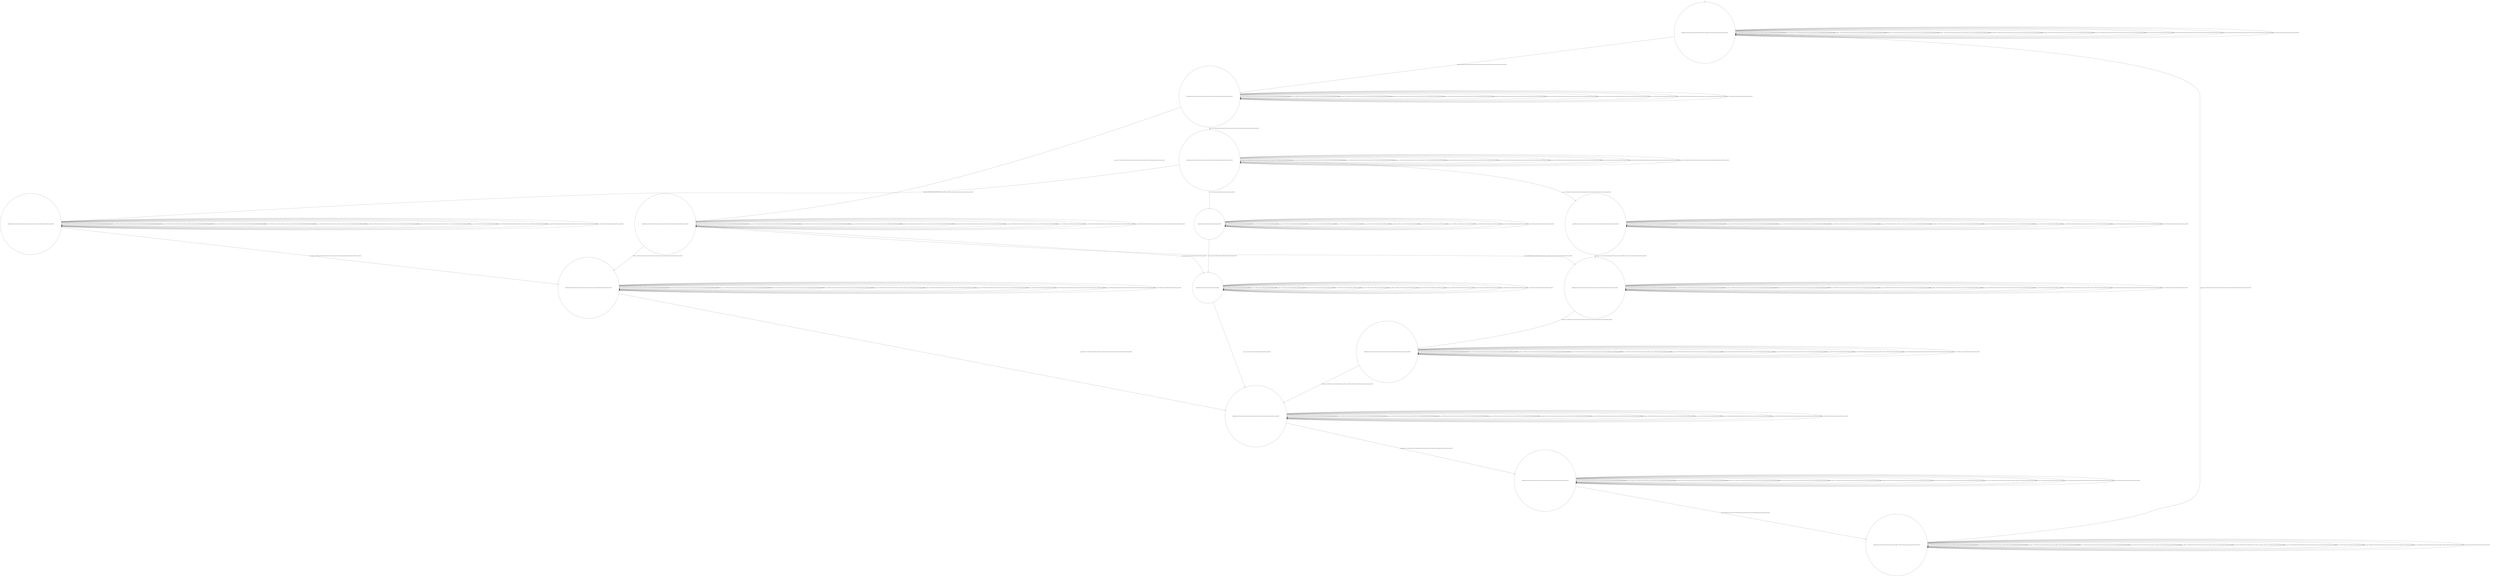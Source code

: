digraph g {
	edge [lblstyle="above, sloped"];
	s0 [shape="circle" label="0@[((DOL and COF and TEA and CAP and TON and not EUR) or (EUR and COF and CAP and TON and not DOL and not TEA))]"];
	s1 [shape="circle" label="1@[((EUR and COF and CAP and TON and not DOL and not TEA) or (DOL and COF and TEA and CAP and TON and not EUR))]"];
	s2 [shape="circle" label="2@[((EUR and COF and CAP and TON and not DOL and not TEA) or (DOL and COF and TEA and CAP and TON and not EUR))]"];
	s3 [shape="circle" label="3@[((EUR and COF and CAP and TON and not DOL and not TEA) or (DOL and COF and TEA and CAP and TON and not EUR))]"];
	s4 [shape="circle" label="4@[((EUR and COF and CAP and TON and not DOL and not TEA) or (DOL and COF and TEA and CAP and TON and not EUR))]"];
	s5 [shape="circle" label="5@[((EUR and COF and CAP and TON and not DOL and not TEA) or (DOL and COF and TEA and CAP and TON and not EUR))]"];
	s6 [shape="circle" label="6@[((DOL and COF and TEA and CAP and TON and not EUR))]"];
	s7 [shape="circle" label="7@[((EUR and COF and CAP and TON and not DOL and not TEA) or (DOL and COF and TEA and CAP and TON and not EUR))]"];
	s8 [shape="circle" label="8@[((EUR and COF and CAP and TON and not DOL and not TEA) or (DOL and COF and TEA and CAP and TON and not EUR))]"];
	s9 [shape="circle" label="9@[((DOL and COF and TEA and CAP and TON and not EUR))]"];
	s10 [shape="circle" label="10@[((EUR and COF and CAP and TON and not DOL and not TEA) or (DOL and COF and TEA and CAP and TON and not EUR))]"];
	s11 [shape="circle" label="11@[((EUR and COF and CAP and TON and not DOL and not TEA) or (DOL and COF and TEA and CAP and TON and not EUR))]"];
	s12 [shape="circle" label="12@[((EUR and COF and CAP and TON and not DOL and not TEA) or (DOL and COF and TEA and CAP and TON and not EUR))]"];
	s13 [shape="circle" label="13@[((EUR and COF and CAP and TON and not DOL and not TEA) or (DOL and COF and TEA and CAP and TON and not EUR))]"];
	s0 -> s0 [label="cap / nok() [((EUR and COF and CAP and TON and not DOL and not TEA) or (DOL and COF and TEA and CAP and TON and not EUR))]"];
	s0 -> s0 [label="coffee / nok() [((EUR and COF and CAP and TON and not DOL and not TEA) or (DOL and COF and TEA and CAP and TON and not EUR))]"];
	s0 -> s0 [label="cup_taken / nok() [((EUR and COF and CAP and TON and not DOL and not TEA) or (DOL and COF and TEA and CAP and TON and not EUR))]"];
	s0 -> s0 [label="display_done / nok() [((EUR and COF and CAP and TON and not DOL and not TEA) or (DOL and COF and TEA and CAP and TON and not EUR))]"];
	s0 -> s1 [label="dollar / ok() [((EUR and COF and CAP and TON and not DOL and not TEA) or (DOL and COF and TEA and CAP and TON and not EUR))]"];
	s0 -> s0 [label="no_sugar / nok() [((EUR and COF and CAP and TON and not DOL and not TEA) or (DOL and COF and TEA and CAP and TON and not EUR))]"];
	s0 -> s0 [label="pour_coffee / nok() [((EUR and COF and CAP and TON and not DOL and not TEA) or (DOL and COF and TEA and CAP and TON and not EUR))]"];
	s0 -> s0 [label="pour_milk / nok() [((EUR and COF and CAP and TON and not DOL and not TEA) or (DOL and COF and TEA and CAP and TON and not EUR))]"];
	s0 -> s0 [label="pour_sugar / nok() [((EUR and COF and CAP and TON and not DOL and not TEA) or (DOL and COF and TEA and CAP and TON and not EUR))]"];
	s0 -> s0 [label="pour_tea / nok() [((DOL and COF and TEA and CAP and TON and not EUR))]"];
	s0 -> s0 [label="ring / nok() [((EUR and COF and CAP and TON and not DOL and not TEA) or (DOL and COF and TEA and CAP and TON and not EUR))]"];
	s0 -> s0 [label="sugar / nok() [((EUR and COF and CAP and TON and not DOL and not TEA) or (DOL and COF and TEA and CAP and TON and not EUR))]"];
	s0 -> s0 [label="tea / nok() [((DOL and COF and TEA and CAP and TON and not EUR))]"];
	s1 -> s1 [label="cap / nok() [((EUR and COF and CAP and TON and not DOL and not TEA) or (DOL and COF and TEA and CAP and TON and not EUR))]"];
	s1 -> s1 [label="coffee / nok() [((EUR and COF and CAP and TON and not DOL and not TEA) or (DOL and COF and TEA and CAP and TON and not EUR))]"];
	s1 -> s1 [label="cup_taken / nok() [((EUR and COF and CAP and TON and not DOL and not TEA) or (DOL and COF and TEA and CAP and TON and not EUR))]"];
	s1 -> s1 [label="display_done / nok() [((EUR and COF and CAP and TON and not DOL and not TEA) or (DOL and COF and TEA and CAP and TON and not EUR))]"];
	s1 -> s1 [label="dollar / nok() [((EUR and COF and CAP and TON and not DOL and not TEA) or (DOL and COF and TEA and CAP and TON and not EUR))]"];
	s1 -> s2 [label="no_sugar / ok() [((EUR and COF and CAP and TON and not DOL and not TEA) or (DOL and COF and TEA and CAP and TON and not EUR))]"];
	s1 -> s1 [label="pour_coffee / nok() [((EUR and COF and CAP and TON and not DOL and not TEA) or (DOL and COF and TEA and CAP and TON and not EUR))]"];
	s1 -> s1 [label="pour_milk / nok() [((EUR and COF and CAP and TON and not DOL and not TEA) or (DOL and COF and TEA and CAP and TON and not EUR))]"];
	s1 -> s1 [label="pour_sugar / nok() [((EUR and COF and CAP and TON and not DOL and not TEA) or (DOL and COF and TEA and CAP and TON and not EUR))]"];
	s1 -> s1 [label="pour_tea / nok() [((DOL and COF and TEA and CAP and TON and not EUR))]"];
	s1 -> s1 [label="ring / nok() [((EUR and COF and CAP and TON and not DOL and not TEA) or (DOL and COF and TEA and CAP and TON and not EUR))]"];
	s1 -> s3 [label="sugar / ok() [((EUR and COF and CAP and TON and not DOL and not TEA) or (DOL and COF and TEA and CAP and TON and not EUR))]"];
	s1 -> s1 [label="tea / nok() [((DOL and COF and TEA and CAP and TON and not EUR))]"];
	s2 -> s7 [label="cap / ok() [((EUR and COF and CAP and TON and not DOL and not TEA) or (DOL and COF and TEA and CAP and TON and not EUR))]"];
	s2 -> s8 [label="coffee / ok() [((EUR and COF and CAP and TON and not DOL and not TEA) or (DOL and COF and TEA and CAP and TON and not EUR))]"];
	s2 -> s2 [label="cup_taken / nok() [((EUR and COF and CAP and TON and not DOL and not TEA) or (DOL and COF and TEA and CAP and TON and not EUR))]"];
	s2 -> s2 [label="display_done / nok() [((EUR and COF and CAP and TON and not DOL and not TEA) or (DOL and COF and TEA and CAP and TON and not EUR))]"];
	s2 -> s2 [label="dollar / nok() [((EUR and COF and CAP and TON and not DOL and not TEA) or (DOL and COF and TEA and CAP and TON and not EUR))]"];
	s2 -> s2 [label="no_sugar / nok() [((EUR and COF and CAP and TON and not DOL and not TEA) or (DOL and COF and TEA and CAP and TON and not EUR))]"];
	s2 -> s2 [label="pour_coffee / nok() [((EUR and COF and CAP and TON and not DOL and not TEA) or (DOL and COF and TEA and CAP and TON and not EUR))]"];
	s2 -> s2 [label="pour_milk / nok() [((EUR and COF and CAP and TON and not DOL and not TEA) or (DOL and COF and TEA and CAP and TON and not EUR))]"];
	s2 -> s2 [label="pour_sugar / nok() [((EUR and COF and CAP and TON and not DOL and not TEA) or (DOL and COF and TEA and CAP and TON and not EUR))]"];
	s2 -> s2 [label="pour_tea / nok() [((DOL and COF and TEA and CAP and TON and not EUR))]"];
	s2 -> s2 [label="ring / nok() [((EUR and COF and CAP and TON and not DOL and not TEA) or (DOL and COF and TEA and CAP and TON and not EUR))]"];
	s2 -> s2 [label="sugar / void() [((EUR and COF and CAP and TON and not DOL and not TEA) or (DOL and COF and TEA and CAP and TON and not EUR))]"];
	s2 -> s9 [label="tea / ok() [((DOL and COF and TEA and CAP and TON and not EUR))]"];
	s3 -> s4 [label="cap / ok() [((EUR and COF and CAP and TON and not DOL and not TEA) or (DOL and COF and TEA and CAP and TON and not EUR))]"];
	s3 -> s5 [label="coffee / ok() [((EUR and COF and CAP and TON and not DOL and not TEA) or (DOL and COF and TEA and CAP and TON and not EUR))]"];
	s3 -> s3 [label="cup_taken / nok() [((EUR and COF and CAP and TON and not DOL and not TEA) or (DOL and COF and TEA and CAP and TON and not EUR))]"];
	s3 -> s3 [label="display_done / nok() [((EUR and COF and CAP and TON and not DOL and not TEA) or (DOL and COF and TEA and CAP and TON and not EUR))]"];
	s3 -> s3 [label="dollar / nok() [((EUR and COF and CAP and TON and not DOL and not TEA) or (DOL and COF and TEA and CAP and TON and not EUR))]"];
	s3 -> s3 [label="no_sugar / void() [((EUR and COF and CAP and TON and not DOL and not TEA) or (DOL and COF and TEA and CAP and TON and not EUR))]"];
	s3 -> s3 [label="pour_coffee / nok() [((EUR and COF and CAP and TON and not DOL and not TEA) or (DOL and COF and TEA and CAP and TON and not EUR))]"];
	s3 -> s3 [label="pour_milk / nok() [((EUR and COF and CAP and TON and not DOL and not TEA) or (DOL and COF and TEA and CAP and TON and not EUR))]"];
	s3 -> s3 [label="pour_sugar / nok() [((EUR and COF and CAP and TON and not DOL and not TEA) or (DOL and COF and TEA and CAP and TON and not EUR))]"];
	s3 -> s3 [label="pour_tea / nok() [((DOL and COF and TEA and CAP and TON and not EUR))]"];
	s3 -> s3 [label="ring / nok() [((EUR and COF and CAP and TON and not DOL and not TEA) or (DOL and COF and TEA and CAP and TON and not EUR))]"];
	s3 -> s3 [label="sugar / nok() [((EUR and COF and CAP and TON and not DOL and not TEA) or (DOL and COF and TEA and CAP and TON and not EUR))]"];
	s3 -> s6 [label="tea / ok() [((DOL and COF and TEA and CAP and TON and not EUR))]"];
	s4 -> s4 [label="cap / nok() [((EUR and COF and CAP and TON and not DOL and not TEA) or (DOL and COF and TEA and CAP and TON and not EUR))]"];
	s4 -> s4 [label="coffee / void() [((EUR and COF and CAP and TON and not DOL and not TEA) or (DOL and COF and TEA and CAP and TON and not EUR))]"];
	s4 -> s4 [label="cup_taken / nok() [((EUR and COF and CAP and TON and not DOL and not TEA) or (DOL and COF and TEA and CAP and TON and not EUR))]"];
	s4 -> s4 [label="display_done / nok() [((EUR and COF and CAP and TON and not DOL and not TEA) or (DOL and COF and TEA and CAP and TON and not EUR))]"];
	s4 -> s4 [label="dollar / nok() [((EUR and COF and CAP and TON and not DOL and not TEA) or (DOL and COF and TEA and CAP and TON and not EUR))]"];
	s4 -> s4 [label="no_sugar / nok() [((EUR and COF and CAP and TON and not DOL and not TEA) or (DOL and COF and TEA and CAP and TON and not EUR))]"];
	s4 -> s4 [label="pour_coffee / nok() [((EUR and COF and CAP and TON and not DOL and not TEA) or (DOL and COF and TEA and CAP and TON and not EUR))]"];
	s4 -> s4 [label="pour_milk / nok() [((EUR and COF and CAP and TON and not DOL and not TEA) or (DOL and COF and TEA and CAP and TON and not EUR))]"];
	s4 -> s7 [label="pour_sugar / ok() [((EUR and COF and CAP and TON and not DOL and not TEA) or (DOL and COF and TEA and CAP and TON and not EUR))]"];
	s4 -> s4 [label="pour_tea / nok() [((DOL and COF and TEA and CAP and TON and not EUR))]"];
	s4 -> s4 [label="ring / nok() [((EUR and COF and CAP and TON and not DOL and not TEA) or (DOL and COF and TEA and CAP and TON and not EUR))]"];
	s4 -> s4 [label="sugar / nok() [((EUR and COF and CAP and TON and not DOL and not TEA) or (DOL and COF and TEA and CAP and TON and not EUR))]"];
	s4 -> s4 [label="tea / void() [((DOL and COF and TEA and CAP and TON and not EUR))]"];
	s5 -> s5 [label="cap / void() [((EUR and COF and CAP and TON and not DOL and not TEA) or (DOL and COF and TEA and CAP and TON and not EUR))]"];
	s5 -> s5 [label="coffee / nok() [((EUR and COF and CAP and TON and not DOL and not TEA) or (DOL and COF and TEA and CAP and TON and not EUR))]"];
	s5 -> s5 [label="cup_taken / nok() [((EUR and COF and CAP and TON and not DOL and not TEA) or (DOL and COF and TEA and CAP and TON and not EUR))]"];
	s5 -> s5 [label="display_done / nok() [((EUR and COF and CAP and TON and not DOL and not TEA) or (DOL and COF and TEA and CAP and TON and not EUR))]"];
	s5 -> s5 [label="dollar / nok() [((EUR and COF and CAP and TON and not DOL and not TEA) or (DOL and COF and TEA and CAP and TON and not EUR))]"];
	s5 -> s5 [label="no_sugar / nok() [((EUR and COF and CAP and TON and not DOL and not TEA) or (DOL and COF and TEA and CAP and TON and not EUR))]"];
	s5 -> s5 [label="pour_coffee / nok() [((EUR and COF and CAP and TON and not DOL and not TEA) or (DOL and COF and TEA and CAP and TON and not EUR))]"];
	s5 -> s5 [label="pour_milk / nok() [((EUR and COF and CAP and TON and not DOL and not TEA) or (DOL and COF and TEA and CAP and TON and not EUR))]"];
	s5 -> s8 [label="pour_sugar / ok() [((EUR and COF and CAP and TON and not DOL and not TEA) or (DOL and COF and TEA and CAP and TON and not EUR))]"];
	s5 -> s5 [label="pour_tea / nok() [((DOL and COF and TEA and CAP and TON and not EUR))]"];
	s5 -> s5 [label="ring / nok() [((EUR and COF and CAP and TON and not DOL and not TEA) or (DOL and COF and TEA and CAP and TON and not EUR))]"];
	s5 -> s5 [label="sugar / nok() [((EUR and COF and CAP and TON and not DOL and not TEA) or (DOL and COF and TEA and CAP and TON and not EUR))]"];
	s5 -> s5 [label="tea / void() [((DOL and COF and TEA and CAP and TON and not EUR))]"];
	s6 -> s6 [label="cap / void() [((DOL and COF and TEA and CAP and TON and not EUR))]"];
	s6 -> s6 [label="coffee / void() [((DOL and COF and TEA and CAP and TON and not EUR))]"];
	s6 -> s6 [label="cup_taken / nok() [((DOL and COF and TEA and CAP and TON and not EUR))]"];
	s6 -> s6 [label="display_done / nok() [((DOL and COF and TEA and CAP and TON and not EUR))]"];
	s6 -> s6 [label="dollar / nok() [((DOL and COF and TEA and CAP and TON and not EUR))]"];
	s6 -> s6 [label="no_sugar / nok() [((DOL and COF and TEA and CAP and TON and not EUR))]"];
	s6 -> s6 [label="pour_coffee / nok() [((DOL and COF and TEA and CAP and TON and not EUR))]"];
	s6 -> s6 [label="pour_milk / nok() [((DOL and COF and TEA and CAP and TON and not EUR))]"];
	s6 -> s9 [label="pour_sugar / ok() [((DOL and COF and TEA and CAP and TON and not EUR))]"];
	s6 -> s6 [label="pour_tea / nok() [((DOL and COF and TEA and CAP and TON and not EUR))]"];
	s6 -> s6 [label="ring / nok() [((DOL and COF and TEA and CAP and TON and not EUR))]"];
	s6 -> s6 [label="sugar / nok() [((DOL and COF and TEA and CAP and TON and not EUR))]"];
	s6 -> s6 [label="tea / nok() [((DOL and COF and TEA and CAP and TON and not EUR))]"];
	s7 -> s7 [label="cap / nok() [((EUR and COF and CAP and TON and not DOL and not TEA) or (DOL and COF and TEA and CAP and TON and not EUR))]"];
	s7 -> s7 [label="coffee / void() [((EUR and COF and CAP and TON and not DOL and not TEA) or (DOL and COF and TEA and CAP and TON and not EUR))]"];
	s7 -> s7 [label="cup_taken / nok() [((EUR and COF and CAP and TON and not DOL and not TEA) or (DOL and COF and TEA and CAP and TON and not EUR))]"];
	s7 -> s7 [label="display_done / nok() [((EUR and COF and CAP and TON and not DOL and not TEA) or (DOL and COF and TEA and CAP and TON and not EUR))]"];
	s7 -> s7 [label="dollar / nok() [((EUR and COF and CAP and TON and not DOL and not TEA) or (DOL and COF and TEA and CAP and TON and not EUR))]"];
	s7 -> s7 [label="no_sugar / nok() [((EUR and COF and CAP and TON and not DOL and not TEA) or (DOL and COF and TEA and CAP and TON and not EUR))]"];
	s7 -> s7 [label="pour_coffee / nok() [((EUR and COF and CAP and TON and not DOL and not TEA) or (DOL and COF and TEA and CAP and TON and not EUR))]"];
	s7 -> s11 [label="pour_milk / ok() [((EUR and COF and CAP and TON and not DOL and not TEA) or (DOL and COF and TEA and CAP and TON and not EUR))]"];
	s7 -> s7 [label="pour_sugar / nok() [((EUR and COF and CAP and TON and not DOL and not TEA) or (DOL and COF and TEA and CAP and TON and not EUR))]"];
	s7 -> s7 [label="pour_tea / nok() [((DOL and COF and TEA and CAP and TON and not EUR))]"];
	s7 -> s7 [label="ring / nok() [((EUR and COF and CAP and TON and not DOL and not TEA) or (DOL and COF and TEA and CAP and TON and not EUR))]"];
	s7 -> s7 [label="sugar / nok() [((EUR and COF and CAP and TON and not DOL and not TEA) or (DOL and COF and TEA and CAP and TON and not EUR))]"];
	s7 -> s7 [label="tea / void() [((DOL and COF and TEA and CAP and TON and not EUR))]"];
	s8 -> s8 [label="cap / void() [((EUR and COF and CAP and TON and not DOL and not TEA) or (DOL and COF and TEA and CAP and TON and not EUR))]"];
	s8 -> s8 [label="coffee / nok() [((EUR and COF and CAP and TON and not DOL and not TEA) or (DOL and COF and TEA and CAP and TON and not EUR))]"];
	s8 -> s8 [label="cup_taken / nok() [((EUR and COF and CAP and TON and not DOL and not TEA) or (DOL and COF and TEA and CAP and TON and not EUR))]"];
	s8 -> s8 [label="display_done / nok() [((EUR and COF and CAP and TON and not DOL and not TEA) or (DOL and COF and TEA and CAP and TON and not EUR))]"];
	s8 -> s8 [label="dollar / nok() [((EUR and COF and CAP and TON and not DOL and not TEA) or (DOL and COF and TEA and CAP and TON and not EUR))]"];
	s8 -> s8 [label="no_sugar / nok() [((EUR and COF and CAP and TON and not DOL and not TEA) or (DOL and COF and TEA and CAP and TON and not EUR))]"];
	s8 -> s10 [label="pour_coffee / ok() [((EUR and COF and CAP and TON and not DOL and not TEA) or (DOL and COF and TEA and CAP and TON and not EUR))]"];
	s8 -> s8 [label="pour_milk / nok() [((EUR and COF and CAP and TON and not DOL and not TEA) or (DOL and COF and TEA and CAP and TON and not EUR))]"];
	s8 -> s8 [label="pour_sugar / nok() [((EUR and COF and CAP and TON and not DOL and not TEA) or (DOL and COF and TEA and CAP and TON and not EUR))]"];
	s8 -> s8 [label="pour_tea / nok() [((DOL and COF and TEA and CAP and TON and not EUR))]"];
	s8 -> s8 [label="ring / nok() [((EUR and COF and CAP and TON and not DOL and not TEA) or (DOL and COF and TEA and CAP and TON and not EUR))]"];
	s8 -> s8 [label="sugar / nok() [((EUR and COF and CAP and TON and not DOL and not TEA) or (DOL and COF and TEA and CAP and TON and not EUR))]"];
	s8 -> s8 [label="tea / void() [((DOL and COF and TEA and CAP and TON and not EUR))]"];
	s9 -> s9 [label="cap / void() [((DOL and COF and TEA and CAP and TON and not EUR))]"];
	s9 -> s9 [label="coffee / void() [((DOL and COF and TEA and CAP and TON and not EUR))]"];
	s9 -> s9 [label="cup_taken / nok() [((DOL and COF and TEA and CAP and TON and not EUR))]"];
	s9 -> s9 [label="display_done / nok() [((DOL and COF and TEA and CAP and TON and not EUR))]"];
	s9 -> s9 [label="dollar / nok() [((DOL and COF and TEA and CAP and TON and not EUR))]"];
	s9 -> s9 [label="no_sugar / nok() [((DOL and COF and TEA and CAP and TON and not EUR))]"];
	s9 -> s9 [label="pour_coffee / nok() [((DOL and COF and TEA and CAP and TON and not EUR))]"];
	s9 -> s9 [label="pour_milk / nok() [((DOL and COF and TEA and CAP and TON and not EUR))]"];
	s9 -> s9 [label="pour_sugar / nok() [((DOL and COF and TEA and CAP and TON and not EUR))]"];
	s9 -> s10 [label="pour_tea / ok() [((DOL and COF and TEA and CAP and TON and not EUR))]"];
	s9 -> s9 [label="ring / nok() [((DOL and COF and TEA and CAP and TON and not EUR))]"];
	s9 -> s9 [label="sugar / nok() [((DOL and COF and TEA and CAP and TON and not EUR))]"];
	s9 -> s9 [label="tea / nok() [((DOL and COF and TEA and CAP and TON and not EUR))]"];
	s10 -> s10 [label="cap / nok() [((EUR and COF and CAP and TON and not DOL and not TEA) or (DOL and COF and TEA and CAP and TON and not EUR))]"];
	s10 -> s10 [label="coffee / nok() [((EUR and COF and CAP and TON and not DOL and not TEA) or (DOL and COF and TEA and CAP and TON and not EUR))]"];
	s10 -> s10 [label="cup_taken / nok() [((EUR and COF and CAP and TON and not DOL and not TEA) or (DOL and COF and TEA and CAP and TON and not EUR))]"];
	s10 -> s12 [label="display_done / ok() [((EUR and COF and CAP and TON and not DOL and not TEA) or (DOL and COF and TEA and CAP and TON and not EUR))]"];
	s10 -> s10 [label="dollar / nok() [((EUR and COF and CAP and TON and not DOL and not TEA) or (DOL and COF and TEA and CAP and TON and not EUR))]"];
	s10 -> s10 [label="no_sugar / nok() [((EUR and COF and CAP and TON and not DOL and not TEA) or (DOL and COF and TEA and CAP and TON and not EUR))]"];
	s10 -> s10 [label="pour_coffee / nok() [((EUR and COF and CAP and TON and not DOL and not TEA) or (DOL and COF and TEA and CAP and TON and not EUR))]"];
	s10 -> s10 [label="pour_milk / nok() [((EUR and COF and CAP and TON and not DOL and not TEA) or (DOL and COF and TEA and CAP and TON and not EUR))]"];
	s10 -> s10 [label="pour_sugar / nok() [((EUR and COF and CAP and TON and not DOL and not TEA) or (DOL and COF and TEA and CAP and TON and not EUR))]"];
	s10 -> s10 [label="pour_tea / nok() [((DOL and COF and TEA and CAP and TON and not EUR))]"];
	s10 -> s10 [label="ring / nok() [((EUR and COF and CAP and TON and not DOL and not TEA) or (DOL and COF and TEA and CAP and TON and not EUR))]"];
	s10 -> s10 [label="sugar / nok() [((EUR and COF and CAP and TON and not DOL and not TEA) or (DOL and COF and TEA and CAP and TON and not EUR))]"];
	s10 -> s10 [label="tea / nok() [((DOL and COF and TEA and CAP and TON and not EUR))]"];
	s11 -> s11 [label="cap / nok() [((EUR and COF and CAP and TON and not DOL and not TEA) or (DOL and COF and TEA and CAP and TON and not EUR))]"];
	s11 -> s11 [label="coffee / nok() [((EUR and COF and CAP and TON and not DOL and not TEA) or (DOL and COF and TEA and CAP and TON and not EUR))]"];
	s11 -> s11 [label="cup_taken / nok() [((EUR and COF and CAP and TON and not DOL and not TEA) or (DOL and COF and TEA and CAP and TON and not EUR))]"];
	s11 -> s11 [label="display_done / nok() [((EUR and COF and CAP and TON and not DOL and not TEA) or (DOL and COF and TEA and CAP and TON and not EUR))]"];
	s11 -> s11 [label="dollar / nok() [((EUR and COF and CAP and TON and not DOL and not TEA) or (DOL and COF and TEA and CAP and TON and not EUR))]"];
	s11 -> s11 [label="no_sugar / nok() [((EUR and COF and CAP and TON and not DOL and not TEA) or (DOL and COF and TEA and CAP and TON and not EUR))]"];
	s11 -> s10 [label="pour_coffee / ok() [((EUR and COF and CAP and TON and not DOL and not TEA) or (DOL and COF and TEA and CAP and TON and not EUR))]"];
	s11 -> s11 [label="pour_milk / nok() [((EUR and COF and CAP and TON and not DOL and not TEA) or (DOL and COF and TEA and CAP and TON and not EUR))]"];
	s11 -> s11 [label="pour_sugar / nok() [((EUR and COF and CAP and TON and not DOL and not TEA) or (DOL and COF and TEA and CAP and TON and not EUR))]"];
	s11 -> s11 [label="pour_tea / nok() [((DOL and COF and TEA and CAP and TON and not EUR))]"];
	s11 -> s11 [label="ring / nok() [((EUR and COF and CAP and TON and not DOL and not TEA) or (DOL and COF and TEA and CAP and TON and not EUR))]"];
	s11 -> s11 [label="sugar / nok() [((EUR and COF and CAP and TON and not DOL and not TEA) or (DOL and COF and TEA and CAP and TON and not EUR))]"];
	s11 -> s11 [label="tea / nok() [((DOL and COF and TEA and CAP and TON and not EUR))]"];
	s12 -> s12 [label="cap / nok() [((EUR and COF and CAP and TON and not DOL and not TEA) or (DOL and COF and TEA and CAP and TON and not EUR))]"];
	s12 -> s12 [label="coffee / nok() [((EUR and COF and CAP and TON and not DOL and not TEA) or (DOL and COF and TEA and CAP and TON and not EUR))]"];
	s12 -> s12 [label="cup_taken / nok() [((EUR and COF and CAP and TON and not DOL and not TEA) or (DOL and COF and TEA and CAP and TON and not EUR))]"];
	s12 -> s12 [label="display_done / nok() [((EUR and COF and CAP and TON and not DOL and not TEA) or (DOL and COF and TEA and CAP and TON and not EUR))]"];
	s12 -> s12 [label="dollar / nok() [((EUR and COF and CAP and TON and not DOL and not TEA) or (DOL and COF and TEA and CAP and TON and not EUR))]"];
	s12 -> s12 [label="no_sugar / nok() [((EUR and COF and CAP and TON and not DOL and not TEA) or (DOL and COF and TEA and CAP and TON and not EUR))]"];
	s12 -> s12 [label="pour_coffee / nok() [((EUR and COF and CAP and TON and not DOL and not TEA) or (DOL and COF and TEA and CAP and TON and not EUR))]"];
	s12 -> s12 [label="pour_milk / nok() [((EUR and COF and CAP and TON and not DOL and not TEA) or (DOL and COF and TEA and CAP and TON and not EUR))]"];
	s12 -> s12 [label="pour_sugar / nok() [((EUR and COF and CAP and TON and not DOL and not TEA) or (DOL and COF and TEA and CAP and TON and not EUR))]"];
	s12 -> s12 [label="pour_tea / nok() [((DOL and COF and TEA and CAP and TON and not EUR))]"];
	s12 -> s13 [label="ring / ok() [((EUR and COF and CAP and TON and not DOL and not TEA) or (DOL and COF and TEA and CAP and TON and not EUR))]"];
	s12 -> s12 [label="sugar / nok() [((EUR and COF and CAP and TON and not DOL and not TEA) or (DOL and COF and TEA and CAP and TON and not EUR))]"];
	s12 -> s12 [label="tea / nok() [((DOL and COF and TEA and CAP and TON and not EUR))]"];
	s13 -> s13 [label="cap / nok() [((EUR and COF and CAP and TON and not DOL and not TEA) or (DOL and COF and TEA and CAP and TON and not EUR))]"];
	s13 -> s13 [label="coffee / nok() [((EUR and COF and CAP and TON and not DOL and not TEA) or (DOL and COF and TEA and CAP and TON and not EUR))]"];
	s13 -> s0 [label="cup_taken / ok() [((EUR and COF and CAP and TON and not DOL and not TEA) or (DOL and COF and TEA and CAP and TON and not EUR))]"];
	s13 -> s13 [label="display_done / nok() [((EUR and COF and CAP and TON and not DOL and not TEA) or (DOL and COF and TEA and CAP and TON and not EUR))]"];
	s13 -> s13 [label="dollar / nok() [((EUR and COF and CAP and TON and not DOL and not TEA) or (DOL and COF and TEA and CAP and TON and not EUR))]"];
	s13 -> s13 [label="no_sugar / nok() [((EUR and COF and CAP and TON and not DOL and not TEA) or (DOL and COF and TEA and CAP and TON and not EUR))]"];
	s13 -> s13 [label="pour_coffee / nok() [((EUR and COF and CAP and TON and not DOL and not TEA) or (DOL and COF and TEA and CAP and TON and not EUR))]"];
	s13 -> s13 [label="pour_milk / nok() [((EUR and COF and CAP and TON and not DOL and not TEA) or (DOL and COF and TEA and CAP and TON and not EUR))]"];
	s13 -> s13 [label="pour_sugar / nok() [((EUR and COF and CAP and TON and not DOL and not TEA) or (DOL and COF and TEA and CAP and TON and not EUR))]"];
	s13 -> s13 [label="pour_tea / nok() [((DOL and COF and TEA and CAP and TON and not EUR))]"];
	s13 -> s13 [label="ring / nok() [((EUR and COF and CAP and TON and not DOL and not TEA) or (DOL and COF and TEA and CAP and TON and not EUR))]"];
	s13 -> s13 [label="sugar / nok() [((EUR and COF and CAP and TON and not DOL and not TEA) or (DOL and COF and TEA and CAP and TON and not EUR))]"];
	s13 -> s13 [label="tea / nok() [((DOL and COF and TEA and CAP and TON and not EUR))]"];
	__start0 [label="" shape="none" width="0" height="0"];
	__start0 -> s0;
}